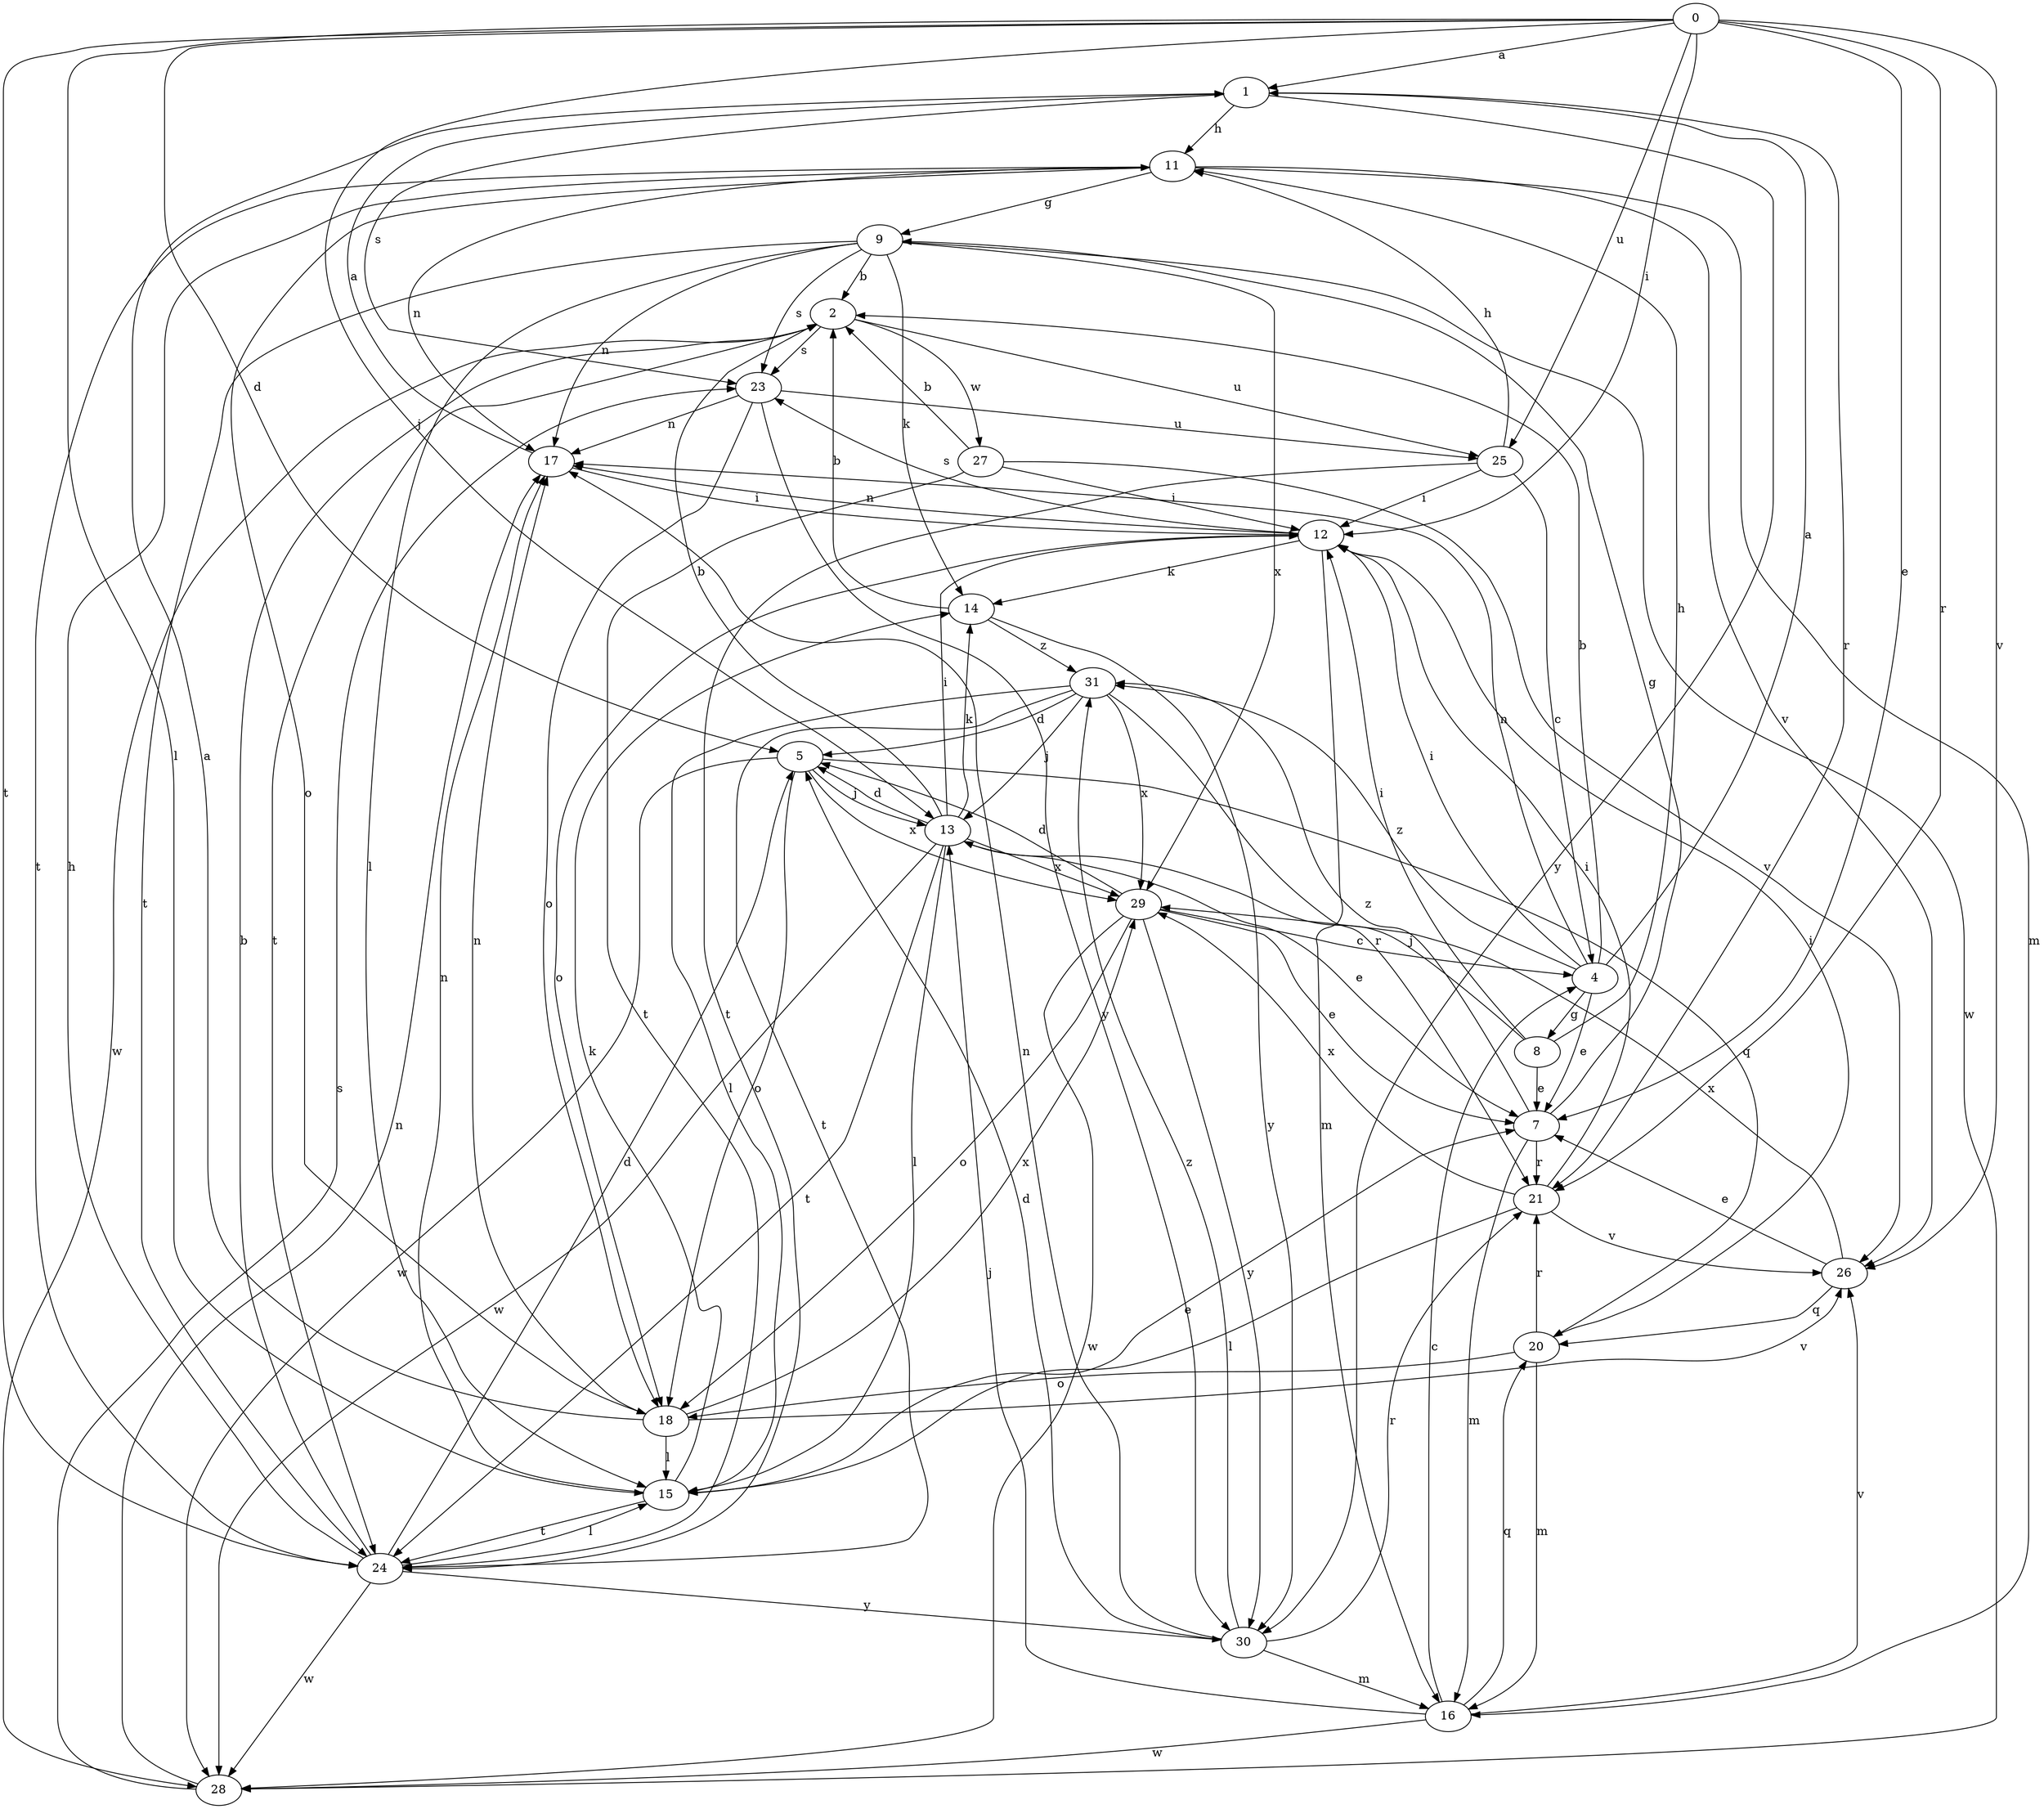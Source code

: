 strict digraph  {
0;
1;
2;
4;
5;
7;
8;
9;
11;
12;
13;
14;
15;
16;
17;
18;
20;
21;
23;
24;
25;
26;
27;
28;
29;
30;
31;
0 -> 1  [label=a];
0 -> 5  [label=d];
0 -> 7  [label=e];
0 -> 12  [label=i];
0 -> 13  [label=j];
0 -> 15  [label=l];
0 -> 21  [label=r];
0 -> 24  [label=t];
0 -> 25  [label=u];
0 -> 26  [label=v];
1 -> 11  [label=h];
1 -> 21  [label=r];
1 -> 23  [label=s];
1 -> 30  [label=y];
2 -> 23  [label=s];
2 -> 24  [label=t];
2 -> 25  [label=u];
2 -> 27  [label=w];
2 -> 28  [label=w];
4 -> 1  [label=a];
4 -> 2  [label=b];
4 -> 7  [label=e];
4 -> 8  [label=g];
4 -> 12  [label=i];
4 -> 17  [label=n];
4 -> 31  [label=z];
5 -> 13  [label=j];
5 -> 18  [label=o];
5 -> 20  [label=q];
5 -> 28  [label=w];
5 -> 29  [label=x];
7 -> 9  [label=g];
7 -> 16  [label=m];
7 -> 21  [label=r];
7 -> 31  [label=z];
8 -> 7  [label=e];
8 -> 11  [label=h];
8 -> 12  [label=i];
8 -> 13  [label=j];
9 -> 2  [label=b];
9 -> 14  [label=k];
9 -> 15  [label=l];
9 -> 17  [label=n];
9 -> 23  [label=s];
9 -> 24  [label=t];
9 -> 28  [label=w];
9 -> 29  [label=x];
11 -> 9  [label=g];
11 -> 16  [label=m];
11 -> 17  [label=n];
11 -> 18  [label=o];
11 -> 24  [label=t];
11 -> 26  [label=v];
12 -> 14  [label=k];
12 -> 16  [label=m];
12 -> 17  [label=n];
12 -> 18  [label=o];
12 -> 23  [label=s];
13 -> 2  [label=b];
13 -> 5  [label=d];
13 -> 7  [label=e];
13 -> 12  [label=i];
13 -> 14  [label=k];
13 -> 15  [label=l];
13 -> 24  [label=t];
13 -> 28  [label=w];
13 -> 29  [label=x];
14 -> 2  [label=b];
14 -> 30  [label=y];
14 -> 31  [label=z];
15 -> 7  [label=e];
15 -> 14  [label=k];
15 -> 17  [label=n];
15 -> 24  [label=t];
16 -> 4  [label=c];
16 -> 13  [label=j];
16 -> 20  [label=q];
16 -> 26  [label=v];
16 -> 28  [label=w];
17 -> 1  [label=a];
17 -> 12  [label=i];
18 -> 1  [label=a];
18 -> 15  [label=l];
18 -> 17  [label=n];
18 -> 26  [label=v];
18 -> 29  [label=x];
20 -> 12  [label=i];
20 -> 16  [label=m];
20 -> 18  [label=o];
20 -> 21  [label=r];
21 -> 12  [label=i];
21 -> 15  [label=l];
21 -> 26  [label=v];
21 -> 29  [label=x];
23 -> 17  [label=n];
23 -> 18  [label=o];
23 -> 25  [label=u];
23 -> 30  [label=y];
24 -> 2  [label=b];
24 -> 5  [label=d];
24 -> 11  [label=h];
24 -> 15  [label=l];
24 -> 28  [label=w];
24 -> 30  [label=y];
25 -> 4  [label=c];
25 -> 11  [label=h];
25 -> 12  [label=i];
25 -> 24  [label=t];
26 -> 7  [label=e];
26 -> 20  [label=q];
26 -> 29  [label=x];
27 -> 2  [label=b];
27 -> 12  [label=i];
27 -> 24  [label=t];
27 -> 26  [label=v];
28 -> 17  [label=n];
28 -> 23  [label=s];
29 -> 4  [label=c];
29 -> 5  [label=d];
29 -> 7  [label=e];
29 -> 18  [label=o];
29 -> 28  [label=w];
29 -> 30  [label=y];
30 -> 5  [label=d];
30 -> 16  [label=m];
30 -> 17  [label=n];
30 -> 21  [label=r];
30 -> 31  [label=z];
31 -> 5  [label=d];
31 -> 13  [label=j];
31 -> 15  [label=l];
31 -> 21  [label=r];
31 -> 24  [label=t];
31 -> 29  [label=x];
}
